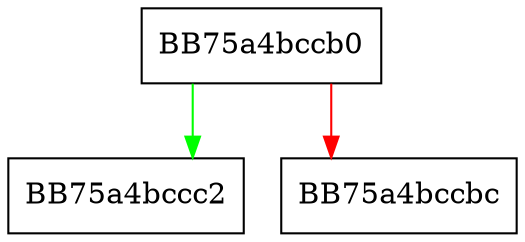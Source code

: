 digraph SetSignatureUpdateInterval {
  node [shape="box"];
  graph [splines=ortho];
  BB75a4bccb0 -> BB75a4bccc2 [color="green"];
  BB75a4bccb0 -> BB75a4bccbc [color="red"];
}